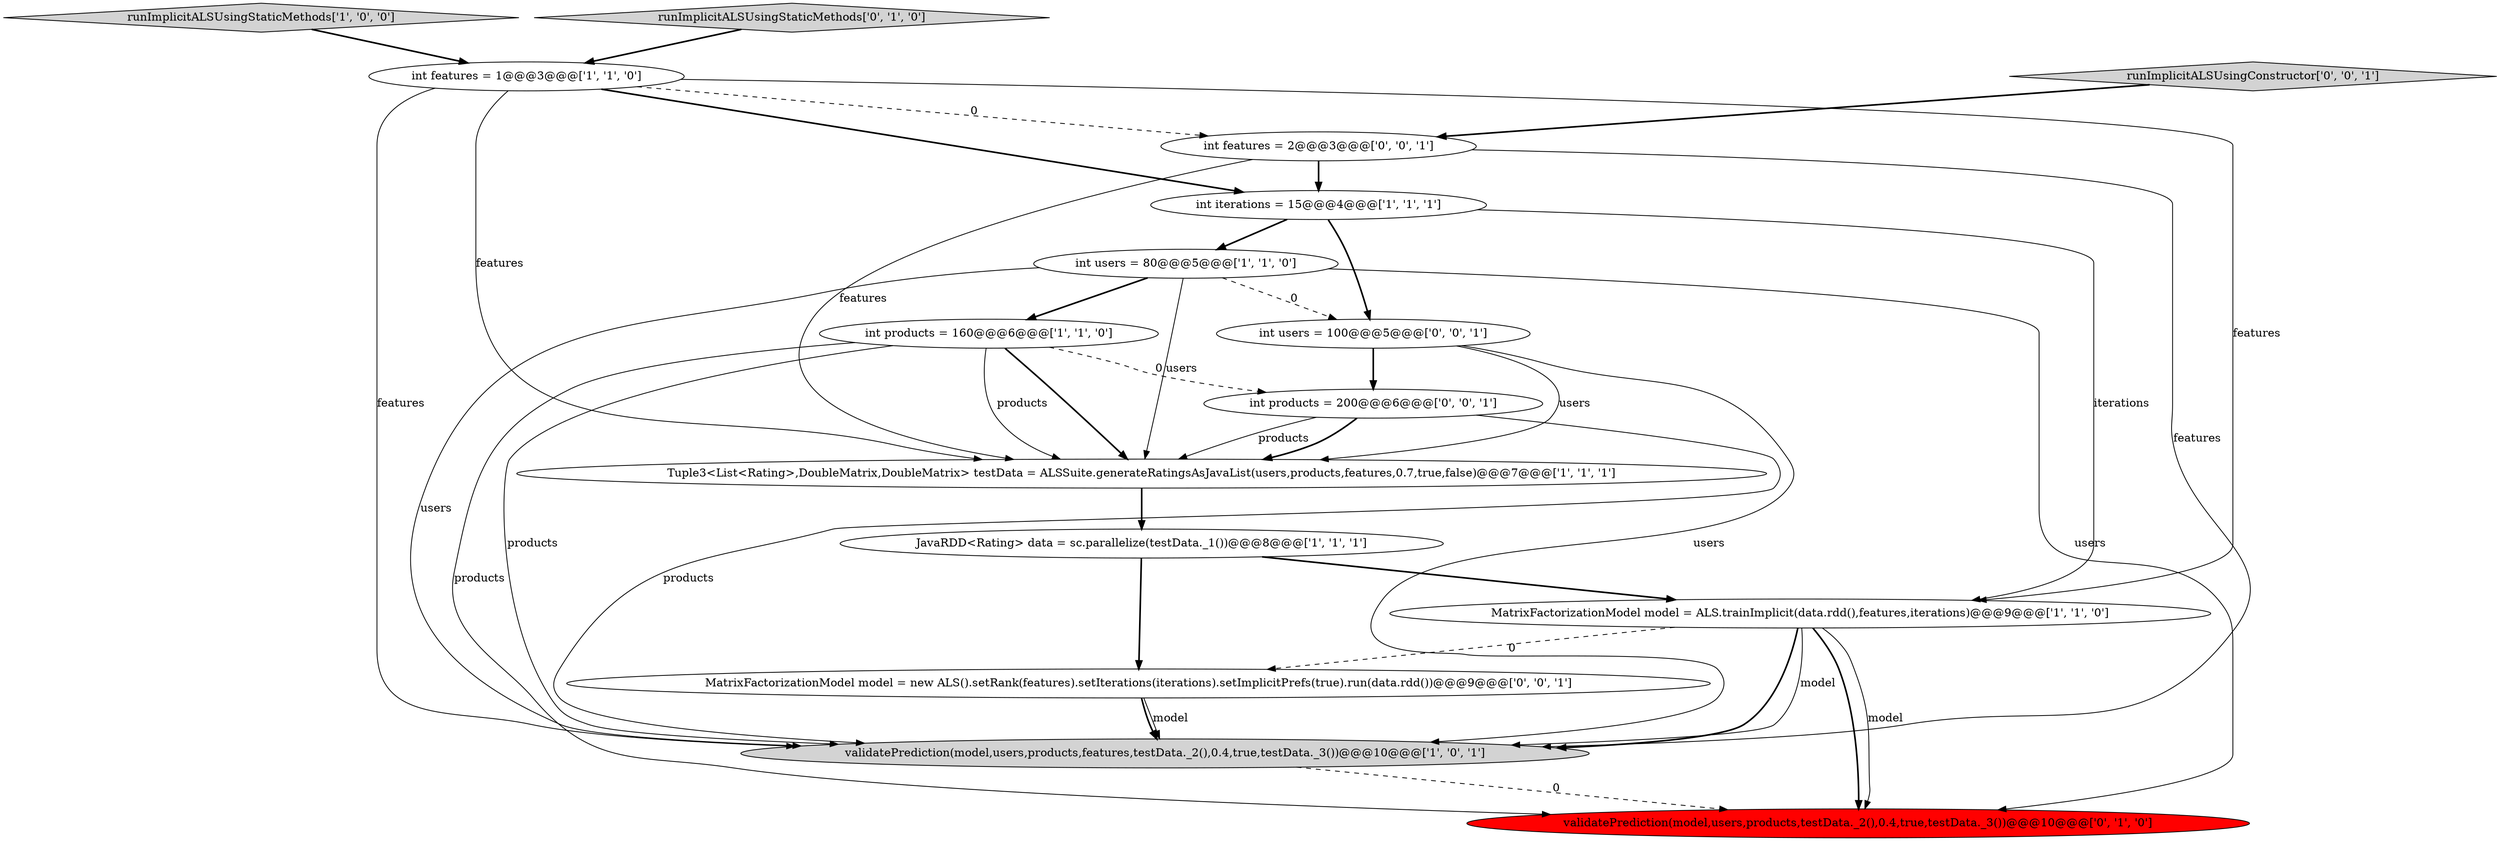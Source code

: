 digraph {
5 [style = filled, label = "int products = 160@@@6@@@['1', '1', '0']", fillcolor = white, shape = ellipse image = "AAA0AAABBB1BBB"];
3 [style = filled, label = "int features = 1@@@3@@@['1', '1', '0']", fillcolor = white, shape = ellipse image = "AAA0AAABBB1BBB"];
1 [style = filled, label = "int users = 80@@@5@@@['1', '1', '0']", fillcolor = white, shape = ellipse image = "AAA0AAABBB1BBB"];
2 [style = filled, label = "JavaRDD<Rating> data = sc.parallelize(testData._1())@@@8@@@['1', '1', '1']", fillcolor = white, shape = ellipse image = "AAA0AAABBB1BBB"];
9 [style = filled, label = "validatePrediction(model,users,products,testData._2(),0.4,true,testData._3())@@@10@@@['0', '1', '0']", fillcolor = red, shape = ellipse image = "AAA1AAABBB2BBB"];
15 [style = filled, label = "int products = 200@@@6@@@['0', '0', '1']", fillcolor = white, shape = ellipse image = "AAA0AAABBB3BBB"];
13 [style = filled, label = "runImplicitALSUsingConstructor['0', '0', '1']", fillcolor = lightgray, shape = diamond image = "AAA0AAABBB3BBB"];
8 [style = filled, label = "runImplicitALSUsingStaticMethods['1', '0', '0']", fillcolor = lightgray, shape = diamond image = "AAA0AAABBB1BBB"];
0 [style = filled, label = "MatrixFactorizationModel model = ALS.trainImplicit(data.rdd(),features,iterations)@@@9@@@['1', '1', '0']", fillcolor = white, shape = ellipse image = "AAA0AAABBB1BBB"];
7 [style = filled, label = "Tuple3<List<Rating>,DoubleMatrix,DoubleMatrix> testData = ALSSuite.generateRatingsAsJavaList(users,products,features,0.7,true,false)@@@7@@@['1', '1', '1']", fillcolor = white, shape = ellipse image = "AAA0AAABBB1BBB"];
11 [style = filled, label = "int features = 2@@@3@@@['0', '0', '1']", fillcolor = white, shape = ellipse image = "AAA0AAABBB3BBB"];
10 [style = filled, label = "runImplicitALSUsingStaticMethods['0', '1', '0']", fillcolor = lightgray, shape = diamond image = "AAA0AAABBB2BBB"];
12 [style = filled, label = "MatrixFactorizationModel model = new ALS().setRank(features).setIterations(iterations).setImplicitPrefs(true).run(data.rdd())@@@9@@@['0', '0', '1']", fillcolor = white, shape = ellipse image = "AAA0AAABBB3BBB"];
4 [style = filled, label = "validatePrediction(model,users,products,features,testData._2(),0.4,true,testData._3())@@@10@@@['1', '0', '1']", fillcolor = lightgray, shape = ellipse image = "AAA0AAABBB1BBB"];
6 [style = filled, label = "int iterations = 15@@@4@@@['1', '1', '1']", fillcolor = white, shape = ellipse image = "AAA0AAABBB1BBB"];
14 [style = filled, label = "int users = 100@@@5@@@['0', '0', '1']", fillcolor = white, shape = ellipse image = "AAA0AAABBB3BBB"];
1->5 [style = bold, label=""];
0->9 [style = bold, label=""];
15->7 [style = bold, label=""];
3->0 [style = solid, label="features"];
1->14 [style = dashed, label="0"];
0->9 [style = solid, label="model"];
14->7 [style = solid, label="users"];
6->0 [style = solid, label="iterations"];
15->4 [style = solid, label="products"];
14->4 [style = solid, label="users"];
11->6 [style = bold, label=""];
8->3 [style = bold, label=""];
3->6 [style = bold, label=""];
10->3 [style = bold, label=""];
1->4 [style = solid, label="users"];
15->7 [style = solid, label="products"];
12->4 [style = solid, label="model"];
0->12 [style = dashed, label="0"];
13->11 [style = bold, label=""];
5->4 [style = solid, label="products"];
0->4 [style = solid, label="model"];
1->9 [style = solid, label="users"];
11->4 [style = solid, label="features"];
2->12 [style = bold, label=""];
6->14 [style = bold, label=""];
6->1 [style = bold, label=""];
4->9 [style = dashed, label="0"];
2->0 [style = bold, label=""];
5->9 [style = solid, label="products"];
12->4 [style = bold, label=""];
0->4 [style = bold, label=""];
7->2 [style = bold, label=""];
3->7 [style = solid, label="features"];
3->4 [style = solid, label="features"];
1->7 [style = solid, label="users"];
5->7 [style = bold, label=""];
14->15 [style = bold, label=""];
5->15 [style = dashed, label="0"];
5->7 [style = solid, label="products"];
3->11 [style = dashed, label="0"];
11->7 [style = solid, label="features"];
}
